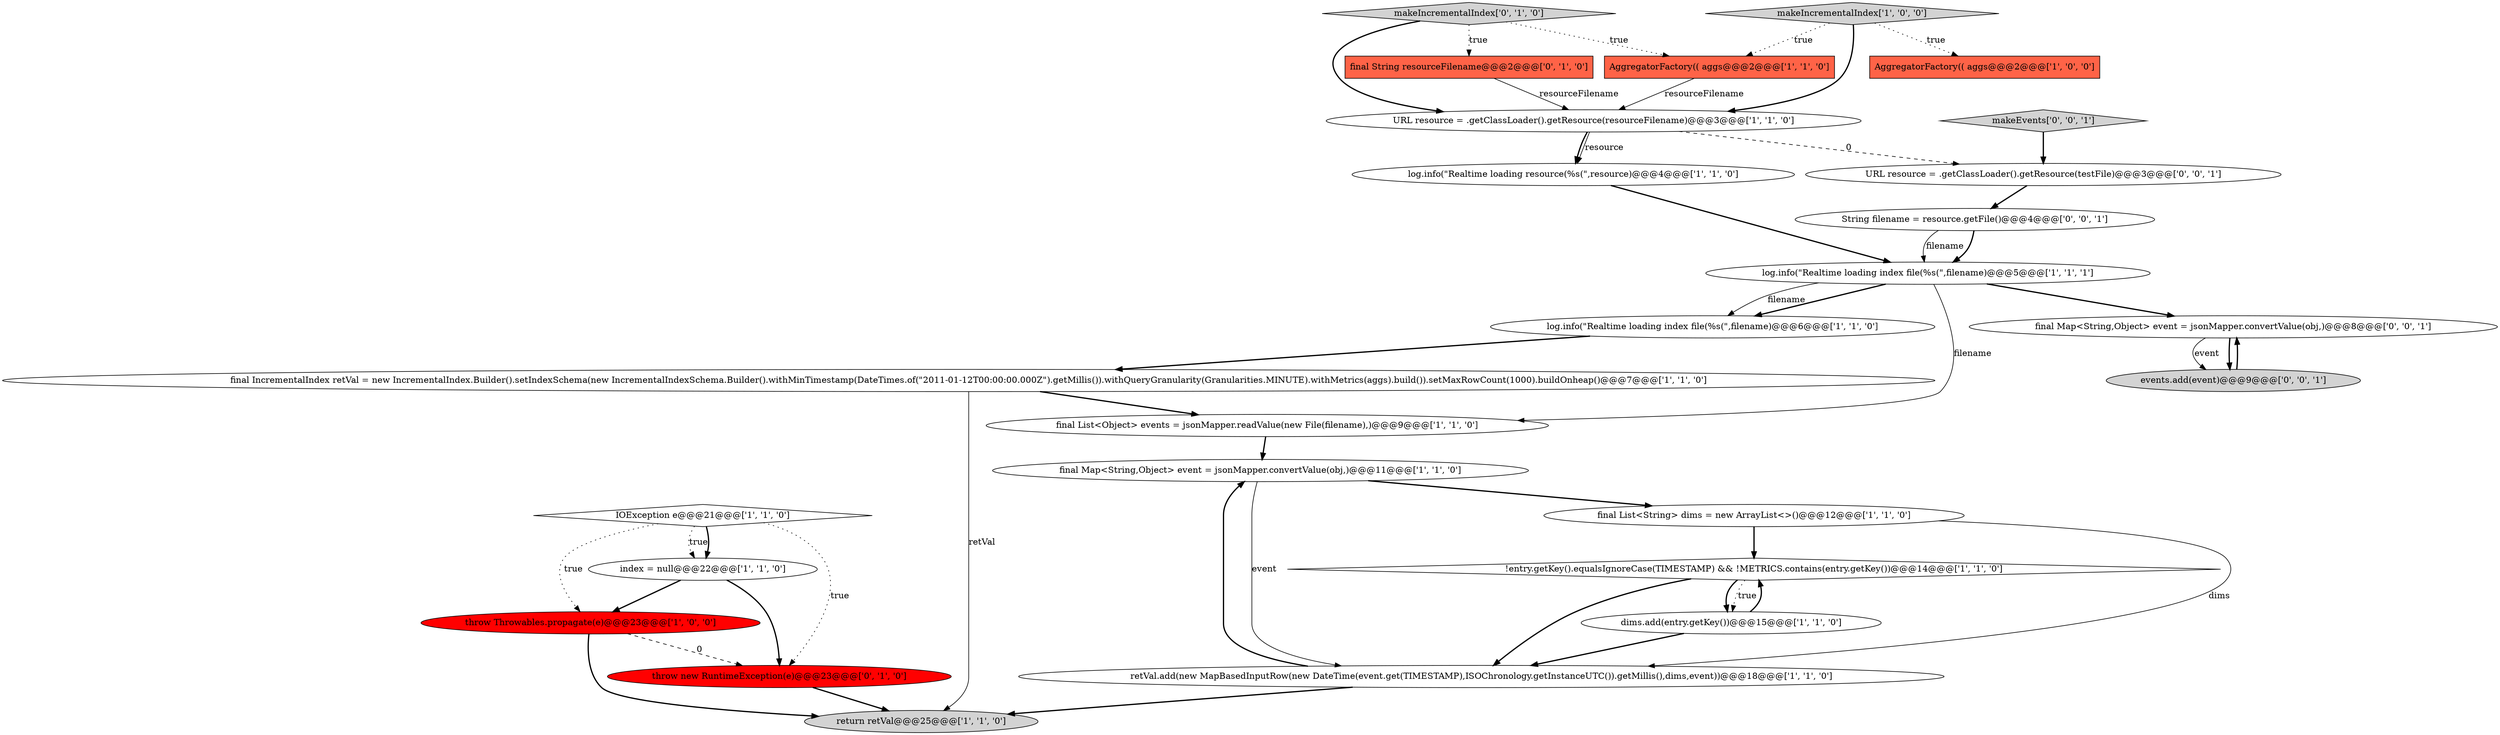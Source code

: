 digraph {
9 [style = filled, label = "log.info(\"Realtime loading resource(%s(\",resource)@@@4@@@['1', '1', '0']", fillcolor = white, shape = ellipse image = "AAA0AAABBB1BBB"];
5 [style = filled, label = "final Map<String,Object> event = jsonMapper.convertValue(obj,)@@@11@@@['1', '1', '0']", fillcolor = white, shape = ellipse image = "AAA0AAABBB1BBB"];
0 [style = filled, label = "!entry.getKey().equalsIgnoreCase(TIMESTAMP) && !METRICS.contains(entry.getKey())@@@14@@@['1', '1', '0']", fillcolor = white, shape = diamond image = "AAA0AAABBB1BBB"];
4 [style = filled, label = "final List<String> dims = new ArrayList<>()@@@12@@@['1', '1', '0']", fillcolor = white, shape = ellipse image = "AAA0AAABBB1BBB"];
8 [style = filled, label = "IOException e@@@21@@@['1', '1', '0']", fillcolor = white, shape = diamond image = "AAA0AAABBB1BBB"];
19 [style = filled, label = "throw new RuntimeException(e)@@@23@@@['0', '1', '0']", fillcolor = red, shape = ellipse image = "AAA1AAABBB2BBB"];
2 [style = filled, label = "index = null@@@22@@@['1', '1', '0']", fillcolor = white, shape = ellipse image = "AAA0AAABBB1BBB"];
6 [style = filled, label = "final IncrementalIndex retVal = new IncrementalIndex.Builder().setIndexSchema(new IncrementalIndexSchema.Builder().withMinTimestamp(DateTimes.of(\"2011-01-12T00:00:00.000Z\").getMillis()).withQueryGranularity(Granularities.MINUTE).withMetrics(aggs).build()).setMaxRowCount(1000).buildOnheap()@@@7@@@['1', '1', '0']", fillcolor = white, shape = ellipse image = "AAA0AAABBB1BBB"];
14 [style = filled, label = "retVal.add(new MapBasedInputRow(new DateTime(event.get(TIMESTAMP),ISOChronology.getInstanceUTC()).getMillis(),dims,event))@@@18@@@['1', '1', '0']", fillcolor = white, shape = ellipse image = "AAA0AAABBB1BBB"];
13 [style = filled, label = "AggregatorFactory(( aggs@@@2@@@['1', '1', '0']", fillcolor = tomato, shape = box image = "AAA0AAABBB1BBB"];
1 [style = filled, label = "dims.add(entry.getKey())@@@15@@@['1', '1', '0']", fillcolor = white, shape = ellipse image = "AAA0AAABBB1BBB"];
20 [style = filled, label = "final String resourceFilename@@@2@@@['0', '1', '0']", fillcolor = tomato, shape = box image = "AAA0AAABBB2BBB"];
12 [style = filled, label = "throw Throwables.propagate(e)@@@23@@@['1', '0', '0']", fillcolor = red, shape = ellipse image = "AAA1AAABBB1BBB"];
3 [style = filled, label = "return retVal@@@25@@@['1', '1', '0']", fillcolor = lightgray, shape = ellipse image = "AAA0AAABBB1BBB"];
17 [style = filled, label = "URL resource = .getClassLoader().getResource(resourceFilename)@@@3@@@['1', '1', '0']", fillcolor = white, shape = ellipse image = "AAA0AAABBB1BBB"];
24 [style = filled, label = "makeEvents['0', '0', '1']", fillcolor = lightgray, shape = diamond image = "AAA0AAABBB3BBB"];
25 [style = filled, label = "String filename = resource.getFile()@@@4@@@['0', '0', '1']", fillcolor = white, shape = ellipse image = "AAA0AAABBB3BBB"];
16 [style = filled, label = "log.info(\"Realtime loading index file(%s(\",filename)@@@6@@@['1', '1', '0']", fillcolor = white, shape = ellipse image = "AAA0AAABBB1BBB"];
10 [style = filled, label = "AggregatorFactory(( aggs@@@2@@@['1', '0', '0']", fillcolor = tomato, shape = box image = "AAA0AAABBB1BBB"];
15 [style = filled, label = "makeIncrementalIndex['1', '0', '0']", fillcolor = lightgray, shape = diamond image = "AAA0AAABBB1BBB"];
18 [style = filled, label = "makeIncrementalIndex['0', '1', '0']", fillcolor = lightgray, shape = diamond image = "AAA0AAABBB2BBB"];
7 [style = filled, label = "final List<Object> events = jsonMapper.readValue(new File(filename),)@@@9@@@['1', '1', '0']", fillcolor = white, shape = ellipse image = "AAA0AAABBB1BBB"];
11 [style = filled, label = "log.info(\"Realtime loading index file(%s(\",filename)@@@5@@@['1', '1', '1']", fillcolor = white, shape = ellipse image = "AAA0AAABBB1BBB"];
23 [style = filled, label = "URL resource = .getClassLoader().getResource(testFile)@@@3@@@['0', '0', '1']", fillcolor = white, shape = ellipse image = "AAA0AAABBB3BBB"];
21 [style = filled, label = "final Map<String,Object> event = jsonMapper.convertValue(obj,)@@@8@@@['0', '0', '1']", fillcolor = white, shape = ellipse image = "AAA0AAABBB3BBB"];
22 [style = filled, label = "events.add(event)@@@9@@@['0', '0', '1']", fillcolor = lightgray, shape = ellipse image = "AAA0AAABBB3BBB"];
11->16 [style = bold, label=""];
14->3 [style = bold, label=""];
23->25 [style = bold, label=""];
2->19 [style = bold, label=""];
9->11 [style = bold, label=""];
5->14 [style = solid, label="event"];
11->16 [style = solid, label="filename"];
8->2 [style = dotted, label="true"];
20->17 [style = solid, label="resourceFilename"];
17->9 [style = solid, label="resource"];
17->9 [style = bold, label=""];
16->6 [style = bold, label=""];
11->21 [style = bold, label=""];
22->21 [style = bold, label=""];
18->17 [style = bold, label=""];
18->13 [style = dotted, label="true"];
15->10 [style = dotted, label="true"];
1->0 [style = bold, label=""];
18->20 [style = dotted, label="true"];
21->22 [style = solid, label="event"];
2->12 [style = bold, label=""];
6->3 [style = solid, label="retVal"];
4->0 [style = bold, label=""];
15->13 [style = dotted, label="true"];
15->17 [style = bold, label=""];
7->5 [style = bold, label=""];
0->14 [style = bold, label=""];
13->17 [style = solid, label="resourceFilename"];
8->12 [style = dotted, label="true"];
12->19 [style = dashed, label="0"];
8->2 [style = bold, label=""];
21->22 [style = bold, label=""];
25->11 [style = bold, label=""];
0->1 [style = bold, label=""];
5->4 [style = bold, label=""];
4->14 [style = solid, label="dims"];
11->7 [style = solid, label="filename"];
1->14 [style = bold, label=""];
12->3 [style = bold, label=""];
17->23 [style = dashed, label="0"];
6->7 [style = bold, label=""];
19->3 [style = bold, label=""];
8->19 [style = dotted, label="true"];
0->1 [style = dotted, label="true"];
14->5 [style = bold, label=""];
24->23 [style = bold, label=""];
25->11 [style = solid, label="filename"];
}
